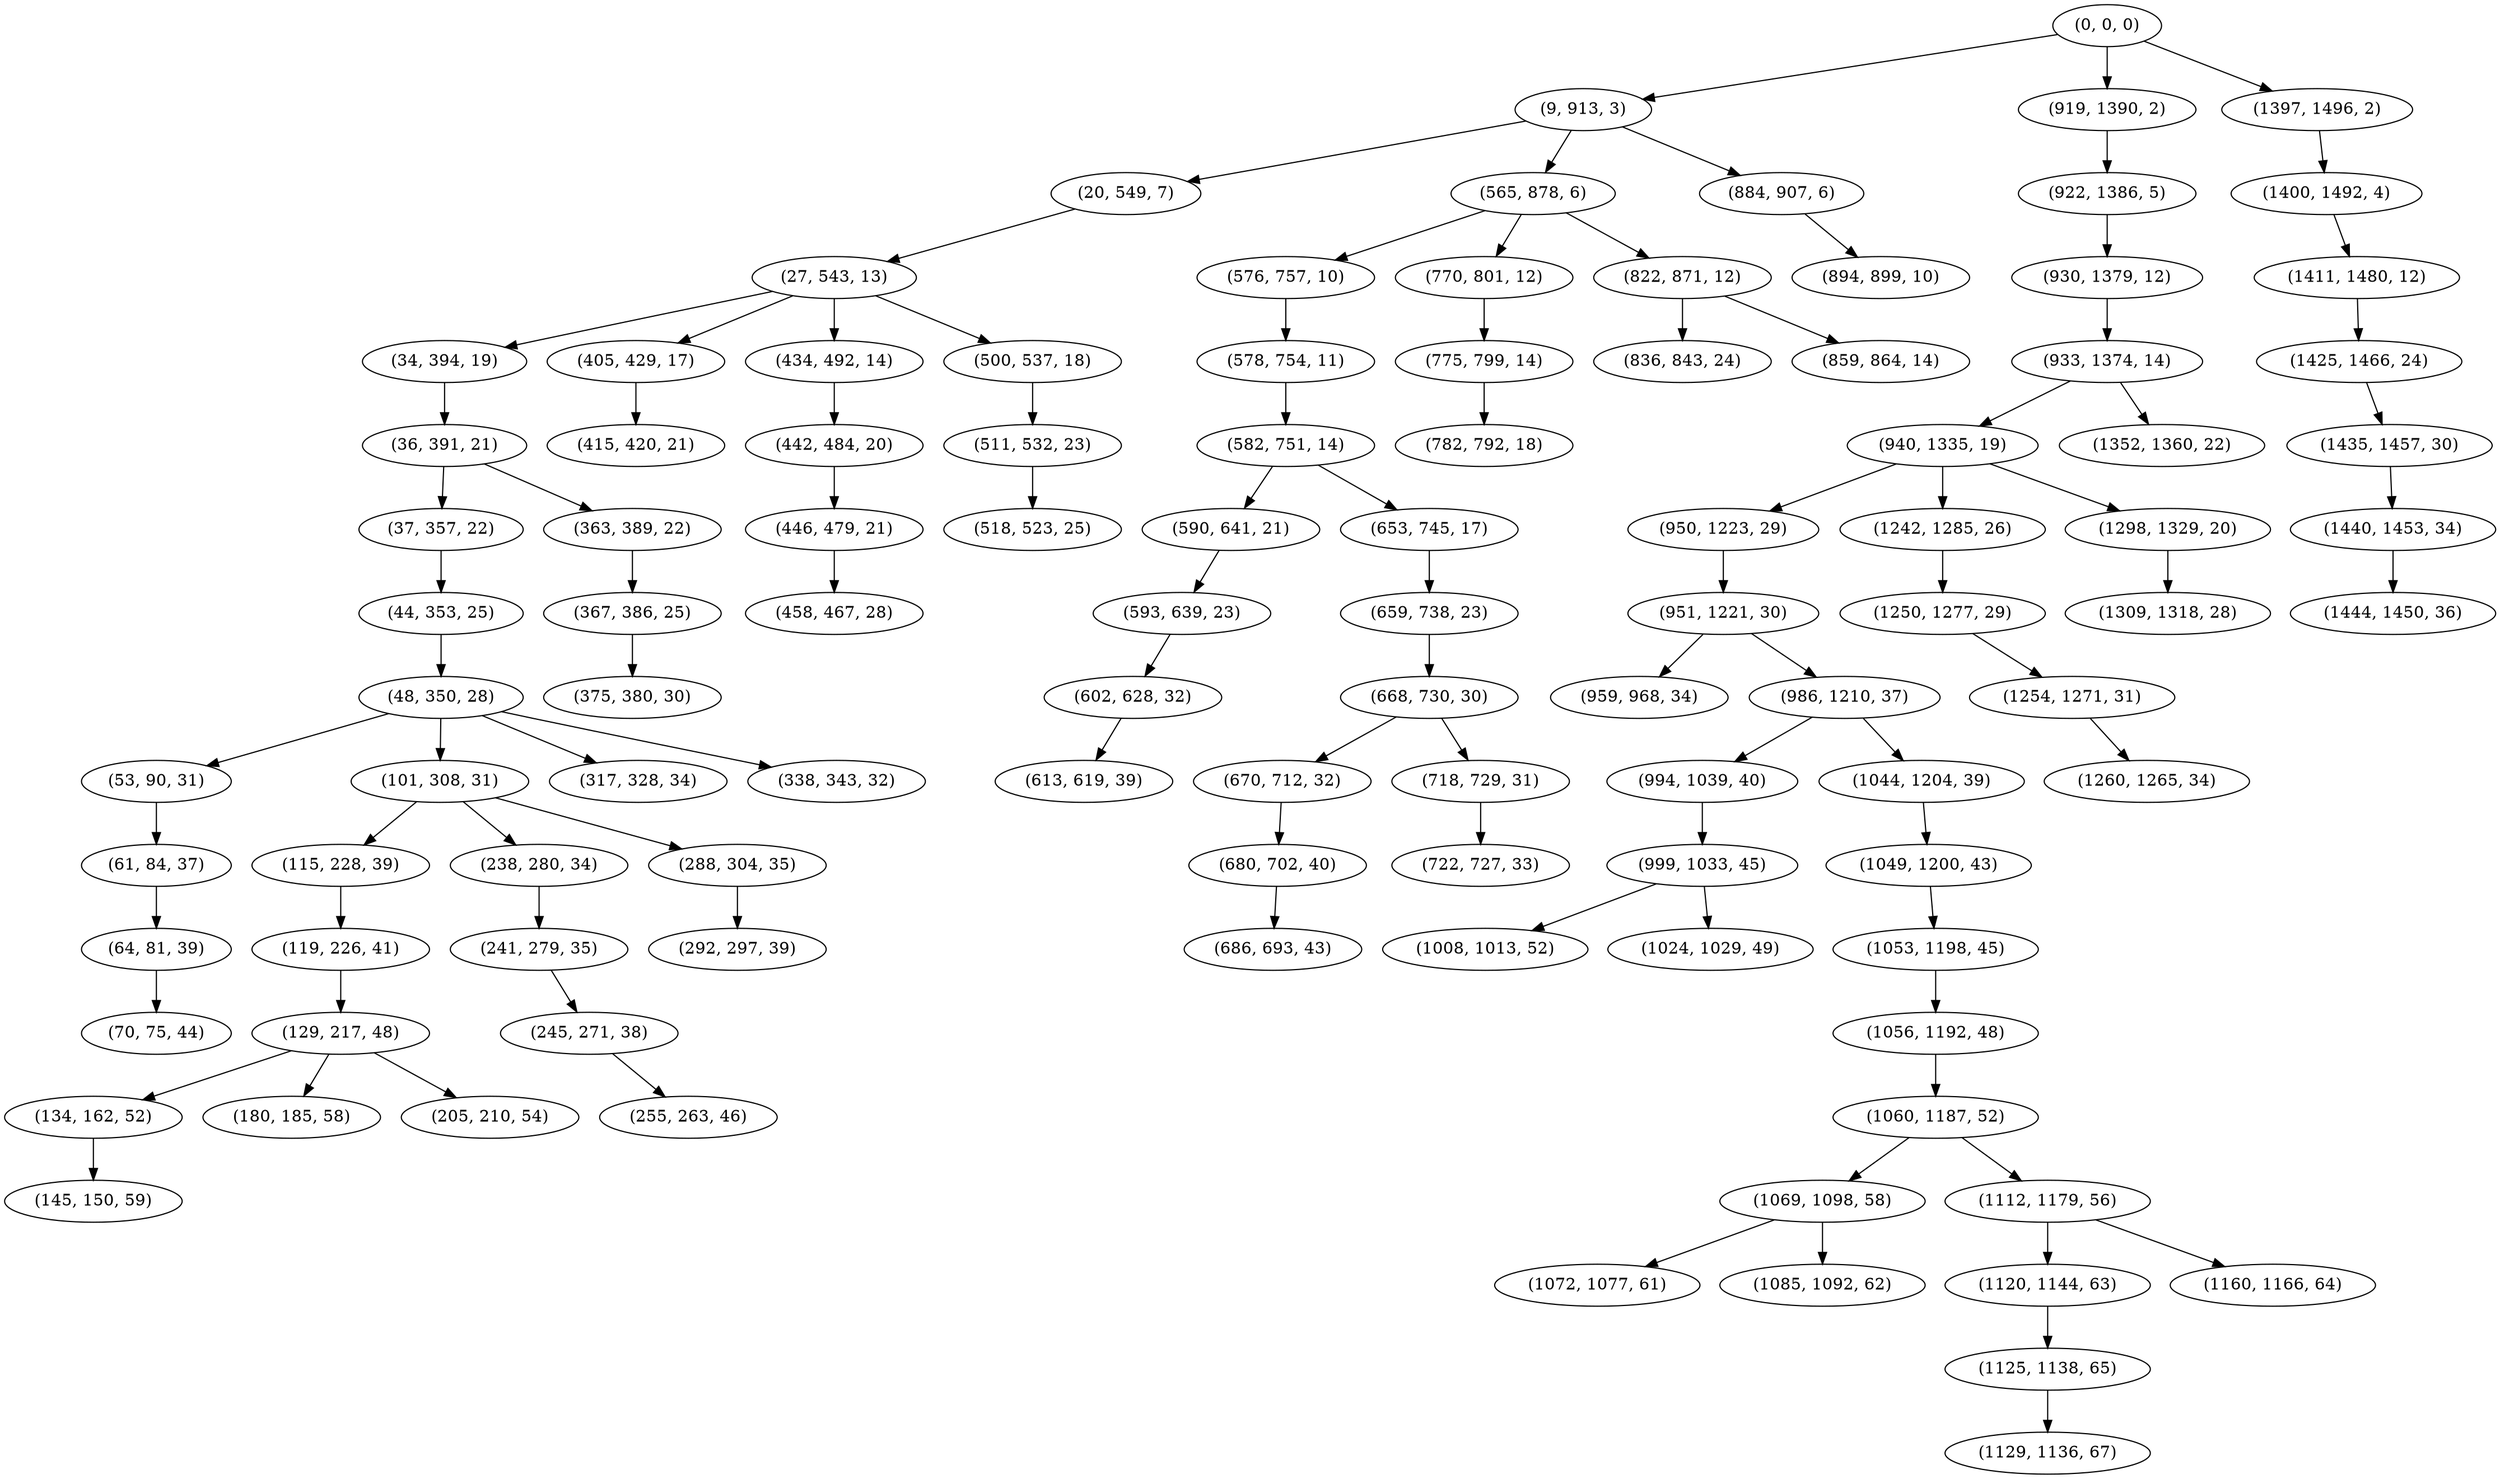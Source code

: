 digraph tree {
    "(0, 0, 0)";
    "(9, 913, 3)";
    "(20, 549, 7)";
    "(27, 543, 13)";
    "(34, 394, 19)";
    "(36, 391, 21)";
    "(37, 357, 22)";
    "(44, 353, 25)";
    "(48, 350, 28)";
    "(53, 90, 31)";
    "(61, 84, 37)";
    "(64, 81, 39)";
    "(70, 75, 44)";
    "(101, 308, 31)";
    "(115, 228, 39)";
    "(119, 226, 41)";
    "(129, 217, 48)";
    "(134, 162, 52)";
    "(145, 150, 59)";
    "(180, 185, 58)";
    "(205, 210, 54)";
    "(238, 280, 34)";
    "(241, 279, 35)";
    "(245, 271, 38)";
    "(255, 263, 46)";
    "(288, 304, 35)";
    "(292, 297, 39)";
    "(317, 328, 34)";
    "(338, 343, 32)";
    "(363, 389, 22)";
    "(367, 386, 25)";
    "(375, 380, 30)";
    "(405, 429, 17)";
    "(415, 420, 21)";
    "(434, 492, 14)";
    "(442, 484, 20)";
    "(446, 479, 21)";
    "(458, 467, 28)";
    "(500, 537, 18)";
    "(511, 532, 23)";
    "(518, 523, 25)";
    "(565, 878, 6)";
    "(576, 757, 10)";
    "(578, 754, 11)";
    "(582, 751, 14)";
    "(590, 641, 21)";
    "(593, 639, 23)";
    "(602, 628, 32)";
    "(613, 619, 39)";
    "(653, 745, 17)";
    "(659, 738, 23)";
    "(668, 730, 30)";
    "(670, 712, 32)";
    "(680, 702, 40)";
    "(686, 693, 43)";
    "(718, 729, 31)";
    "(722, 727, 33)";
    "(770, 801, 12)";
    "(775, 799, 14)";
    "(782, 792, 18)";
    "(822, 871, 12)";
    "(836, 843, 24)";
    "(859, 864, 14)";
    "(884, 907, 6)";
    "(894, 899, 10)";
    "(919, 1390, 2)";
    "(922, 1386, 5)";
    "(930, 1379, 12)";
    "(933, 1374, 14)";
    "(940, 1335, 19)";
    "(950, 1223, 29)";
    "(951, 1221, 30)";
    "(959, 968, 34)";
    "(986, 1210, 37)";
    "(994, 1039, 40)";
    "(999, 1033, 45)";
    "(1008, 1013, 52)";
    "(1024, 1029, 49)";
    "(1044, 1204, 39)";
    "(1049, 1200, 43)";
    "(1053, 1198, 45)";
    "(1056, 1192, 48)";
    "(1060, 1187, 52)";
    "(1069, 1098, 58)";
    "(1072, 1077, 61)";
    "(1085, 1092, 62)";
    "(1112, 1179, 56)";
    "(1120, 1144, 63)";
    "(1125, 1138, 65)";
    "(1129, 1136, 67)";
    "(1160, 1166, 64)";
    "(1242, 1285, 26)";
    "(1250, 1277, 29)";
    "(1254, 1271, 31)";
    "(1260, 1265, 34)";
    "(1298, 1329, 20)";
    "(1309, 1318, 28)";
    "(1352, 1360, 22)";
    "(1397, 1496, 2)";
    "(1400, 1492, 4)";
    "(1411, 1480, 12)";
    "(1425, 1466, 24)";
    "(1435, 1457, 30)";
    "(1440, 1453, 34)";
    "(1444, 1450, 36)";
    "(0, 0, 0)" -> "(9, 913, 3)";
    "(0, 0, 0)" -> "(919, 1390, 2)";
    "(0, 0, 0)" -> "(1397, 1496, 2)";
    "(9, 913, 3)" -> "(20, 549, 7)";
    "(9, 913, 3)" -> "(565, 878, 6)";
    "(9, 913, 3)" -> "(884, 907, 6)";
    "(20, 549, 7)" -> "(27, 543, 13)";
    "(27, 543, 13)" -> "(34, 394, 19)";
    "(27, 543, 13)" -> "(405, 429, 17)";
    "(27, 543, 13)" -> "(434, 492, 14)";
    "(27, 543, 13)" -> "(500, 537, 18)";
    "(34, 394, 19)" -> "(36, 391, 21)";
    "(36, 391, 21)" -> "(37, 357, 22)";
    "(36, 391, 21)" -> "(363, 389, 22)";
    "(37, 357, 22)" -> "(44, 353, 25)";
    "(44, 353, 25)" -> "(48, 350, 28)";
    "(48, 350, 28)" -> "(53, 90, 31)";
    "(48, 350, 28)" -> "(101, 308, 31)";
    "(48, 350, 28)" -> "(317, 328, 34)";
    "(48, 350, 28)" -> "(338, 343, 32)";
    "(53, 90, 31)" -> "(61, 84, 37)";
    "(61, 84, 37)" -> "(64, 81, 39)";
    "(64, 81, 39)" -> "(70, 75, 44)";
    "(101, 308, 31)" -> "(115, 228, 39)";
    "(101, 308, 31)" -> "(238, 280, 34)";
    "(101, 308, 31)" -> "(288, 304, 35)";
    "(115, 228, 39)" -> "(119, 226, 41)";
    "(119, 226, 41)" -> "(129, 217, 48)";
    "(129, 217, 48)" -> "(134, 162, 52)";
    "(129, 217, 48)" -> "(180, 185, 58)";
    "(129, 217, 48)" -> "(205, 210, 54)";
    "(134, 162, 52)" -> "(145, 150, 59)";
    "(238, 280, 34)" -> "(241, 279, 35)";
    "(241, 279, 35)" -> "(245, 271, 38)";
    "(245, 271, 38)" -> "(255, 263, 46)";
    "(288, 304, 35)" -> "(292, 297, 39)";
    "(363, 389, 22)" -> "(367, 386, 25)";
    "(367, 386, 25)" -> "(375, 380, 30)";
    "(405, 429, 17)" -> "(415, 420, 21)";
    "(434, 492, 14)" -> "(442, 484, 20)";
    "(442, 484, 20)" -> "(446, 479, 21)";
    "(446, 479, 21)" -> "(458, 467, 28)";
    "(500, 537, 18)" -> "(511, 532, 23)";
    "(511, 532, 23)" -> "(518, 523, 25)";
    "(565, 878, 6)" -> "(576, 757, 10)";
    "(565, 878, 6)" -> "(770, 801, 12)";
    "(565, 878, 6)" -> "(822, 871, 12)";
    "(576, 757, 10)" -> "(578, 754, 11)";
    "(578, 754, 11)" -> "(582, 751, 14)";
    "(582, 751, 14)" -> "(590, 641, 21)";
    "(582, 751, 14)" -> "(653, 745, 17)";
    "(590, 641, 21)" -> "(593, 639, 23)";
    "(593, 639, 23)" -> "(602, 628, 32)";
    "(602, 628, 32)" -> "(613, 619, 39)";
    "(653, 745, 17)" -> "(659, 738, 23)";
    "(659, 738, 23)" -> "(668, 730, 30)";
    "(668, 730, 30)" -> "(670, 712, 32)";
    "(668, 730, 30)" -> "(718, 729, 31)";
    "(670, 712, 32)" -> "(680, 702, 40)";
    "(680, 702, 40)" -> "(686, 693, 43)";
    "(718, 729, 31)" -> "(722, 727, 33)";
    "(770, 801, 12)" -> "(775, 799, 14)";
    "(775, 799, 14)" -> "(782, 792, 18)";
    "(822, 871, 12)" -> "(836, 843, 24)";
    "(822, 871, 12)" -> "(859, 864, 14)";
    "(884, 907, 6)" -> "(894, 899, 10)";
    "(919, 1390, 2)" -> "(922, 1386, 5)";
    "(922, 1386, 5)" -> "(930, 1379, 12)";
    "(930, 1379, 12)" -> "(933, 1374, 14)";
    "(933, 1374, 14)" -> "(940, 1335, 19)";
    "(933, 1374, 14)" -> "(1352, 1360, 22)";
    "(940, 1335, 19)" -> "(950, 1223, 29)";
    "(940, 1335, 19)" -> "(1242, 1285, 26)";
    "(940, 1335, 19)" -> "(1298, 1329, 20)";
    "(950, 1223, 29)" -> "(951, 1221, 30)";
    "(951, 1221, 30)" -> "(959, 968, 34)";
    "(951, 1221, 30)" -> "(986, 1210, 37)";
    "(986, 1210, 37)" -> "(994, 1039, 40)";
    "(986, 1210, 37)" -> "(1044, 1204, 39)";
    "(994, 1039, 40)" -> "(999, 1033, 45)";
    "(999, 1033, 45)" -> "(1008, 1013, 52)";
    "(999, 1033, 45)" -> "(1024, 1029, 49)";
    "(1044, 1204, 39)" -> "(1049, 1200, 43)";
    "(1049, 1200, 43)" -> "(1053, 1198, 45)";
    "(1053, 1198, 45)" -> "(1056, 1192, 48)";
    "(1056, 1192, 48)" -> "(1060, 1187, 52)";
    "(1060, 1187, 52)" -> "(1069, 1098, 58)";
    "(1060, 1187, 52)" -> "(1112, 1179, 56)";
    "(1069, 1098, 58)" -> "(1072, 1077, 61)";
    "(1069, 1098, 58)" -> "(1085, 1092, 62)";
    "(1112, 1179, 56)" -> "(1120, 1144, 63)";
    "(1112, 1179, 56)" -> "(1160, 1166, 64)";
    "(1120, 1144, 63)" -> "(1125, 1138, 65)";
    "(1125, 1138, 65)" -> "(1129, 1136, 67)";
    "(1242, 1285, 26)" -> "(1250, 1277, 29)";
    "(1250, 1277, 29)" -> "(1254, 1271, 31)";
    "(1254, 1271, 31)" -> "(1260, 1265, 34)";
    "(1298, 1329, 20)" -> "(1309, 1318, 28)";
    "(1397, 1496, 2)" -> "(1400, 1492, 4)";
    "(1400, 1492, 4)" -> "(1411, 1480, 12)";
    "(1411, 1480, 12)" -> "(1425, 1466, 24)";
    "(1425, 1466, 24)" -> "(1435, 1457, 30)";
    "(1435, 1457, 30)" -> "(1440, 1453, 34)";
    "(1440, 1453, 34)" -> "(1444, 1450, 36)";
}
